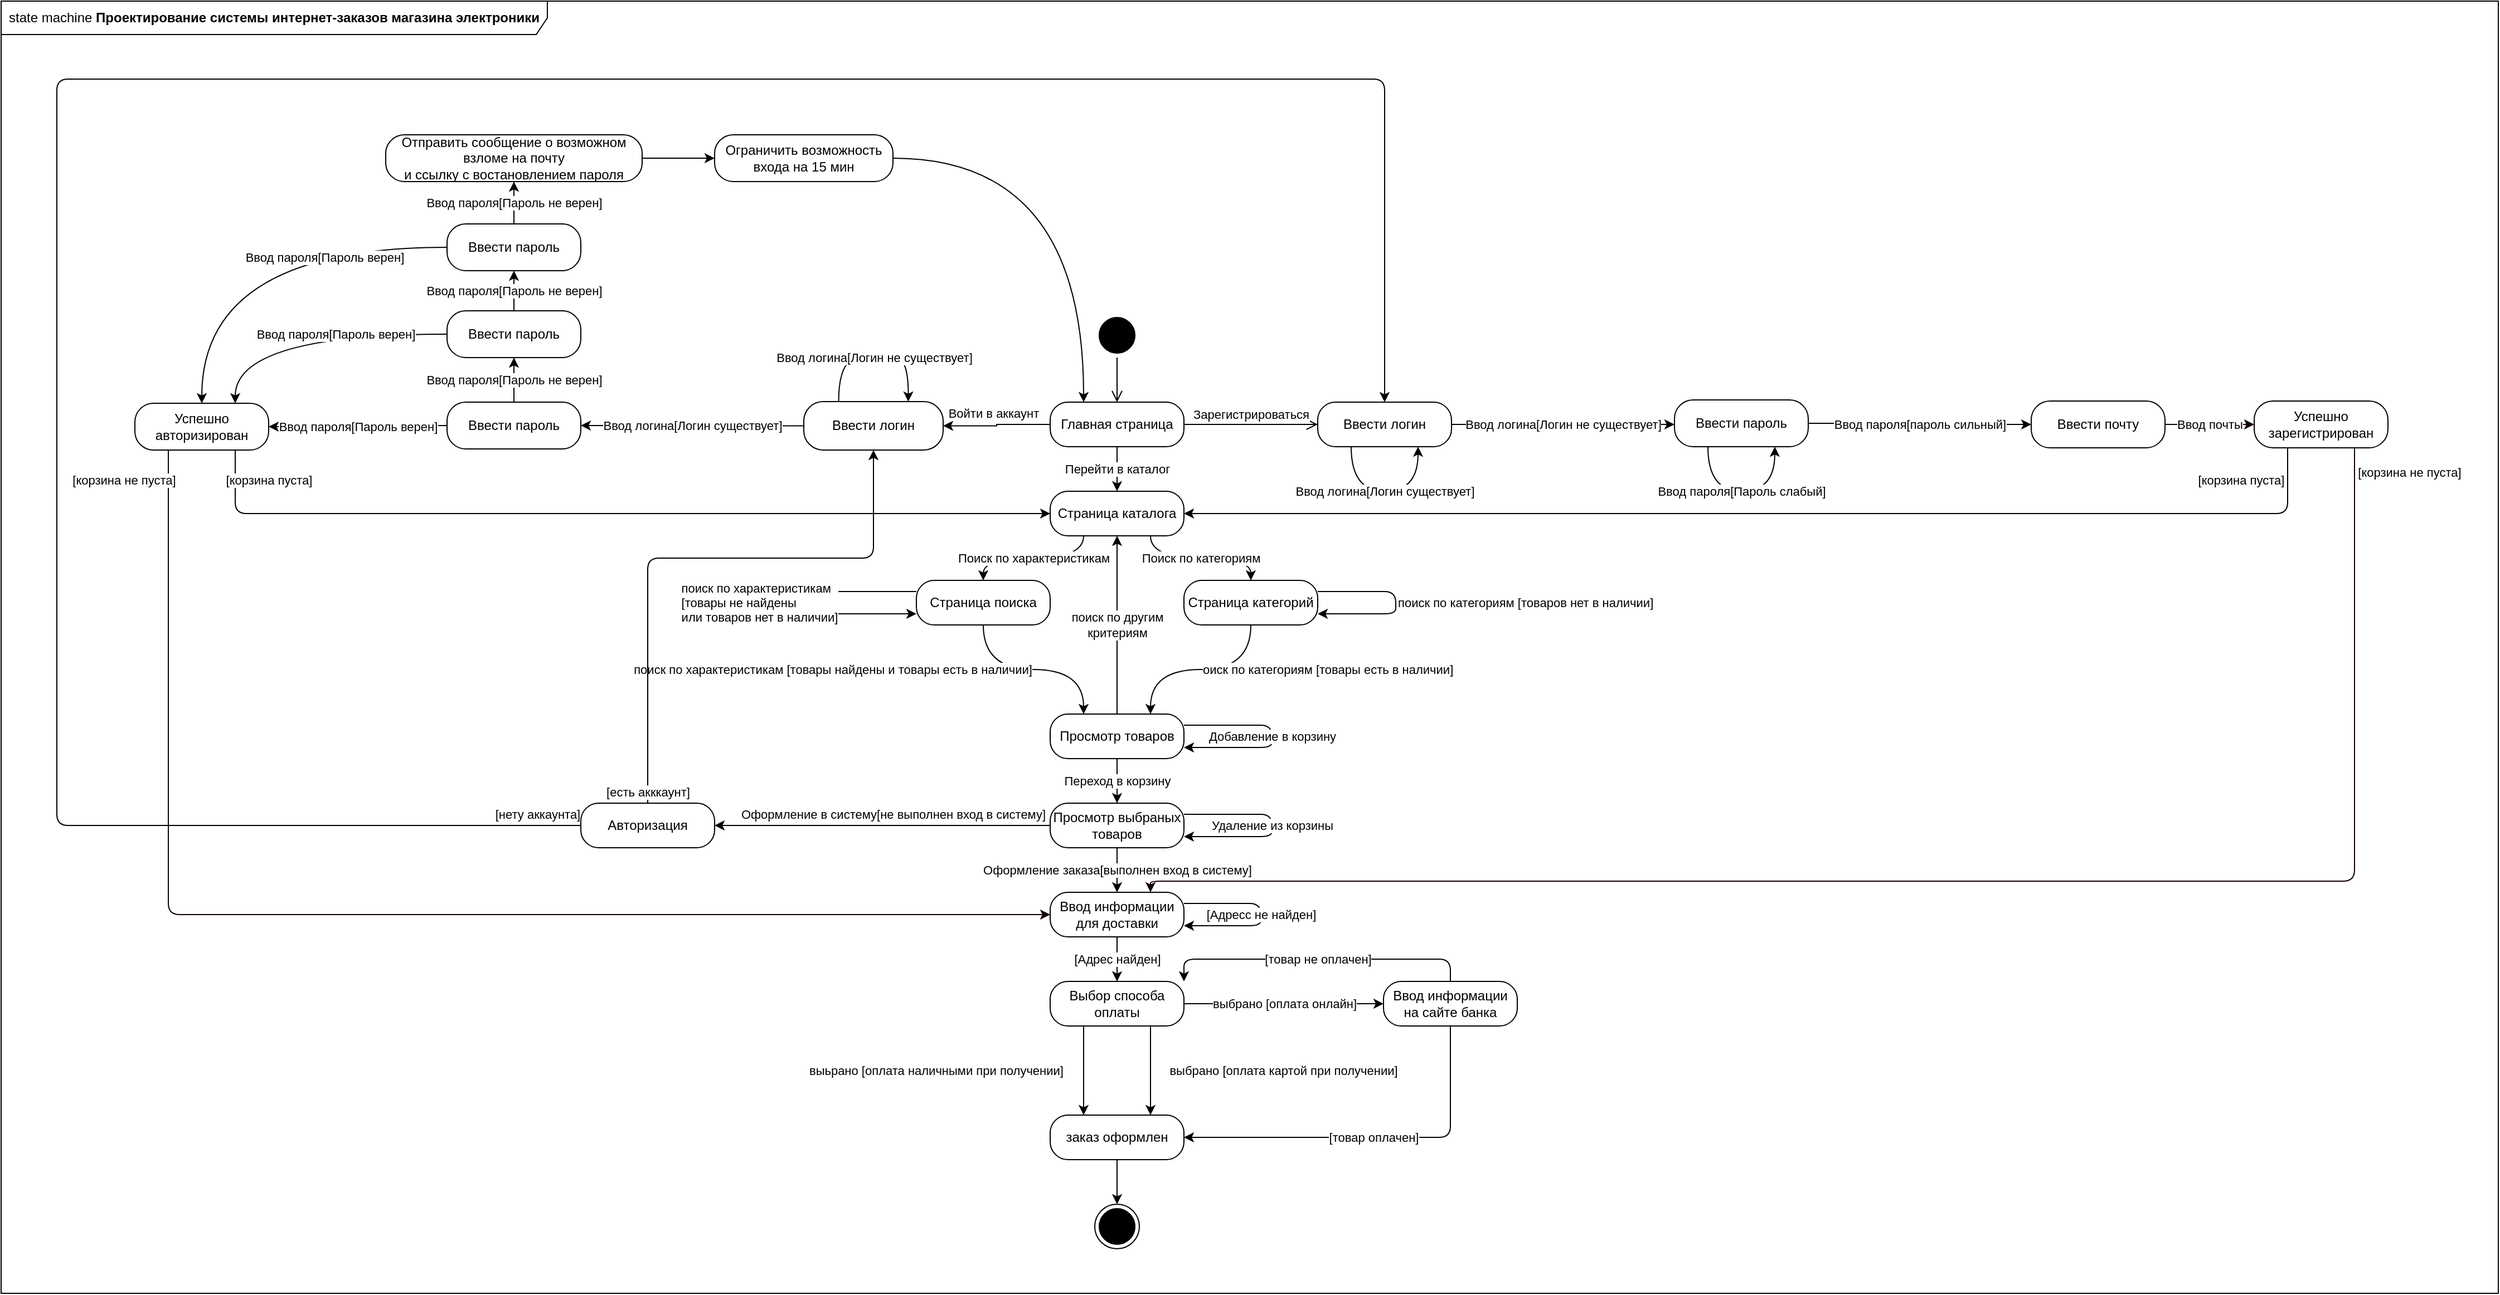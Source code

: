 <mxfile version="12.9.0" type="github">
  <diagram id="5Qrj_cHMlwDHXTjBdwBp" name="Page-1">
    <mxGraphModel dx="1993" dy="461" grid="1" gridSize="10" guides="1" tooltips="1" connect="1" arrows="1" fold="1" page="1" pageScale="1" pageWidth="1169" pageHeight="827" math="0" shadow="0">
      <root>
        <mxCell id="0" />
        <mxCell id="1" parent="0" />
        <mxCell id="nJWRNMLcpvSVmBtXkhhj-1" value="state machine &lt;b&gt;Проектирование системы интернет-заказов магазина электроники&lt;/b&gt; " style="shape=umlFrame;whiteSpace=wrap;html=1;width=490;height=30;" vertex="1" parent="1">
          <mxGeometry x="-680" y="80" width="2240" height="1160" as="geometry" />
        </mxCell>
        <mxCell id="1Fe0VKBd-OM9YCjam9Hl-1" value="П" style="ellipse;html=1;shape=startState;fillColor=#000000;" parent="1" vertex="1">
          <mxGeometry x="301" y="360" width="40" height="40" as="geometry" />
        </mxCell>
        <mxCell id="1Fe0VKBd-OM9YCjam9Hl-2" value="" style="edgeStyle=orthogonalEdgeStyle;html=1;verticalAlign=bottom;endArrow=open;endSize=8;" parent="1" source="1Fe0VKBd-OM9YCjam9Hl-1" target="1Fe0VKBd-OM9YCjam9Hl-15" edge="1">
          <mxGeometry relative="1" as="geometry">
            <mxPoint x="261" y="460" as="targetPoint" />
          </mxGeometry>
        </mxCell>
        <mxCell id="1Fe0VKBd-OM9YCjam9Hl-19" value="Войти в аккаунт" style="edgeStyle=orthogonalEdgeStyle;rounded=0;orthogonalLoop=1;jettySize=auto;html=1;exitX=0;exitY=0.5;exitDx=0;exitDy=0;entryX=1;entryY=0.5;entryDx=0;entryDy=0;" parent="1" source="1Fe0VKBd-OM9YCjam9Hl-15" target="1Fe0VKBd-OM9YCjam9Hl-17" edge="1">
          <mxGeometry x="-0.014" y="-10" relative="1" as="geometry">
            <mxPoint x="7" y="-10" as="offset" />
          </mxGeometry>
        </mxCell>
        <mxCell id="1Fe0VKBd-OM9YCjam9Hl-58" value="Перейти в каталог" style="edgeStyle=orthogonalEdgeStyle;curved=1;orthogonalLoop=1;jettySize=auto;html=1;exitX=0.5;exitY=1;exitDx=0;exitDy=0;entryX=0.5;entryY=0;entryDx=0;entryDy=0;" parent="1" source="1Fe0VKBd-OM9YCjam9Hl-15" target="1Fe0VKBd-OM9YCjam9Hl-57" edge="1">
          <mxGeometry relative="1" as="geometry" />
        </mxCell>
        <mxCell id="1Fe0VKBd-OM9YCjam9Hl-15" value="&lt;div&gt;Главная страница&lt;/div&gt;" style="rounded=1;whiteSpace=wrap;html=1;arcSize=40;" parent="1" vertex="1">
          <mxGeometry x="261" y="440" width="120" height="40" as="geometry" />
        </mxCell>
        <mxCell id="1Fe0VKBd-OM9YCjam9Hl-16" value="Зарегистрироваться" style="edgeStyle=orthogonalEdgeStyle;html=1;verticalAlign=bottom;endArrow=open;endSize=8;exitX=1;exitY=0.5;exitDx=0;exitDy=0;" parent="1" source="1Fe0VKBd-OM9YCjam9Hl-15" target="1Fe0VKBd-OM9YCjam9Hl-21" edge="1">
          <mxGeometry relative="1" as="geometry">
            <mxPoint x="421" y="460" as="targetPoint" />
          </mxGeometry>
        </mxCell>
        <mxCell id="1Fe0VKBd-OM9YCjam9Hl-24" value="Ввод логина[Логин не существует]" style="edgeStyle=orthogonalEdgeStyle;orthogonalLoop=1;jettySize=auto;html=1;exitX=0.25;exitY=0;exitDx=0;exitDy=0;entryX=0.75;entryY=0;entryDx=0;entryDy=0;curved=1;" parent="1" source="1Fe0VKBd-OM9YCjam9Hl-17" target="1Fe0VKBd-OM9YCjam9Hl-17" edge="1">
          <mxGeometry relative="1" as="geometry">
            <mxPoint x="401" y="290" as="targetPoint" />
            <Array as="points">
              <mxPoint x="110" y="400" />
              <mxPoint x="170" y="400" />
            </Array>
          </mxGeometry>
        </mxCell>
        <mxCell id="1Fe0VKBd-OM9YCjam9Hl-32" value="Ввод логина[Логин существует]" style="edgeStyle=orthogonalEdgeStyle;curved=1;orthogonalLoop=1;jettySize=auto;html=1;" parent="1" source="1Fe0VKBd-OM9YCjam9Hl-17" target="1Fe0VKBd-OM9YCjam9Hl-31" edge="1">
          <mxGeometry relative="1" as="geometry" />
        </mxCell>
        <mxCell id="1Fe0VKBd-OM9YCjam9Hl-17" value="Ввести логин" style="rounded=1;whiteSpace=wrap;html=1;arcSize=40;" parent="1" vertex="1">
          <mxGeometry x="40" y="439.5" width="125" height="43.5" as="geometry" />
        </mxCell>
        <mxCell id="1Fe0VKBd-OM9YCjam9Hl-38" value="Ввод пароля[Пароль верен]" style="edgeStyle=orthogonalEdgeStyle;curved=1;orthogonalLoop=1;jettySize=auto;html=1;" parent="1" source="1Fe0VKBd-OM9YCjam9Hl-31" target="1Fe0VKBd-OM9YCjam9Hl-37" edge="1">
          <mxGeometry relative="1" as="geometry" />
        </mxCell>
        <mxCell id="1Fe0VKBd-OM9YCjam9Hl-31" value="Ввести пароль" style="rounded=1;whiteSpace=wrap;html=1;arcSize=40;" parent="1" vertex="1">
          <mxGeometry x="-280" y="440" width="120" height="42" as="geometry" />
        </mxCell>
        <mxCell id="1Fe0VKBd-OM9YCjam9Hl-89" value="[корзина пуста]" style="edgeStyle=orthogonalEdgeStyle;orthogonalLoop=1;jettySize=auto;html=1;exitX=0.75;exitY=1;exitDx=0;exitDy=0;entryX=0;entryY=0.5;entryDx=0;entryDy=0;rounded=1;" parent="1" source="1Fe0VKBd-OM9YCjam9Hl-37" target="1Fe0VKBd-OM9YCjam9Hl-57" edge="1">
          <mxGeometry x="-0.779" y="30" relative="1" as="geometry">
            <mxPoint as="offset" />
          </mxGeometry>
        </mxCell>
        <mxCell id="1Fe0VKBd-OM9YCjam9Hl-117" value="[корзина не пуста]" style="edgeStyle=orthogonalEdgeStyle;rounded=1;orthogonalLoop=1;jettySize=auto;html=1;exitX=0.25;exitY=1;exitDx=0;exitDy=0;strokeColor=#120000;entryX=0;entryY=0.5;entryDx=0;entryDy=0;" parent="1" source="1Fe0VKBd-OM9YCjam9Hl-37" target="1Fe0VKBd-OM9YCjam9Hl-81" edge="1">
          <mxGeometry x="-0.955" y="-40" relative="1" as="geometry">
            <mxPoint as="offset" />
          </mxGeometry>
        </mxCell>
        <mxCell id="1Fe0VKBd-OM9YCjam9Hl-37" value="Успешно авторизирован" style="rounded=1;whiteSpace=wrap;html=1;arcSize=40;" parent="1" vertex="1">
          <mxGeometry x="-560" y="441" width="120" height="42" as="geometry" />
        </mxCell>
        <mxCell id="1Fe0VKBd-OM9YCjam9Hl-21" value="Ввести логин" style="rounded=1;whiteSpace=wrap;html=1;arcSize=40;" parent="1" vertex="1">
          <mxGeometry x="501.0" y="440" width="120" height="40" as="geometry" />
        </mxCell>
        <mxCell id="1Fe0VKBd-OM9YCjam9Hl-34" value="Ввод логина[Логин существует]" style="edgeStyle=orthogonalEdgeStyle;curved=1;orthogonalLoop=1;jettySize=auto;html=1;exitX=0.25;exitY=1;exitDx=0;exitDy=0;entryX=0.75;entryY=1;entryDx=0;entryDy=0;" parent="1" source="1Fe0VKBd-OM9YCjam9Hl-21" target="1Fe0VKBd-OM9YCjam9Hl-21" edge="1">
          <mxGeometry relative="1" as="geometry">
            <mxPoint x="461" y="530" as="sourcePoint" />
            <mxPoint x="661" y="530" as="targetPoint" />
            <Array as="points">
              <mxPoint x="531" y="520" />
              <mxPoint x="591" y="520" />
            </Array>
          </mxGeometry>
        </mxCell>
        <mxCell id="1Fe0VKBd-OM9YCjam9Hl-35" value="Ввод логина[Логин не существует]" style="edgeStyle=orthogonalEdgeStyle;orthogonalLoop=1;jettySize=auto;html=1;exitX=1;exitY=0.5;exitDx=0;exitDy=0;curved=1;" parent="1" source="1Fe0VKBd-OM9YCjam9Hl-21" edge="1">
          <mxGeometry relative="1" as="geometry">
            <mxPoint x="821" y="460" as="targetPoint" />
            <mxPoint x="751" y="510" as="sourcePoint" />
            <Array as="points">
              <mxPoint x="751" y="460" />
              <mxPoint x="751" y="460" />
            </Array>
          </mxGeometry>
        </mxCell>
        <mxCell id="1Fe0VKBd-OM9YCjam9Hl-55" value="Ввод пароля[пароль сильный]" style="edgeStyle=orthogonalEdgeStyle;curved=1;orthogonalLoop=1;jettySize=auto;html=1;" parent="1" source="1Fe0VKBd-OM9YCjam9Hl-36" target="1Fe0VKBd-OM9YCjam9Hl-54" edge="1">
          <mxGeometry relative="1" as="geometry" />
        </mxCell>
        <mxCell id="1Fe0VKBd-OM9YCjam9Hl-36" value="Ввести пароль" style="rounded=1;whiteSpace=wrap;html=1;arcSize=40;" parent="1" vertex="1">
          <mxGeometry x="821" y="438" width="120" height="42" as="geometry" />
        </mxCell>
        <mxCell id="1Fe0VKBd-OM9YCjam9Hl-60" value="[корзина пуста]" style="edgeStyle=orthogonalEdgeStyle;orthogonalLoop=1;jettySize=auto;html=1;entryX=1;entryY=0.5;entryDx=0;entryDy=0;rounded=1;exitX=0.25;exitY=1;exitDx=0;exitDy=0;" parent="1" source="1Fe0VKBd-OM9YCjam9Hl-119" target="1Fe0VKBd-OM9YCjam9Hl-57" edge="1">
          <mxGeometry x="-0.807" y="-30" relative="1" as="geometry">
            <mxPoint x="1171" y="530" as="sourcePoint" />
            <Array as="points">
              <mxPoint x="1371" y="540" />
            </Array>
            <mxPoint as="offset" />
          </mxGeometry>
        </mxCell>
        <mxCell id="1Fe0VKBd-OM9YCjam9Hl-118" value="[корзина не пуста]" style="edgeStyle=orthogonalEdgeStyle;rounded=1;orthogonalLoop=1;jettySize=auto;html=1;entryX=0.75;entryY=0;entryDx=0;entryDy=0;strokeColor=#120000;exitX=0.75;exitY=1;exitDx=0;exitDy=0;" parent="1" source="1Fe0VKBd-OM9YCjam9Hl-119" target="1Fe0VKBd-OM9YCjam9Hl-81" edge="1">
          <mxGeometry x="-0.97" y="49" relative="1" as="geometry">
            <mxPoint x="1231" y="520" as="sourcePoint" />
            <Array as="points">
              <mxPoint x="1431" y="870" />
              <mxPoint x="351" y="870" />
            </Array>
            <mxPoint as="offset" />
          </mxGeometry>
        </mxCell>
        <mxCell id="1Fe0VKBd-OM9YCjam9Hl-120" value="Ввод почты" style="edgeStyle=orthogonalEdgeStyle;rounded=1;orthogonalLoop=1;jettySize=auto;html=1;strokeColor=#120000;" parent="1" source="1Fe0VKBd-OM9YCjam9Hl-54" target="1Fe0VKBd-OM9YCjam9Hl-119" edge="1">
          <mxGeometry relative="1" as="geometry" />
        </mxCell>
        <mxCell id="1Fe0VKBd-OM9YCjam9Hl-54" value="Ввести почту" style="rounded=1;whiteSpace=wrap;html=1;arcSize=40;" parent="1" vertex="1">
          <mxGeometry x="1141" y="439" width="120" height="42" as="geometry" />
        </mxCell>
        <mxCell id="1Fe0VKBd-OM9YCjam9Hl-119" value="Успешно зарегистрирован" style="rounded=1;whiteSpace=wrap;html=1;arcSize=40;" parent="1" vertex="1">
          <mxGeometry x="1341" y="439" width="120" height="42" as="geometry" />
        </mxCell>
        <mxCell id="1Fe0VKBd-OM9YCjam9Hl-39" value="Ввод пароля[Пароль не верен]" style="edgeStyle=orthogonalEdgeStyle;curved=1;orthogonalLoop=1;jettySize=auto;html=1;exitX=0.5;exitY=0;exitDx=0;exitDy=0;entryX=0.5;entryY=1;entryDx=0;entryDy=0;" parent="1" source="1Fe0VKBd-OM9YCjam9Hl-31" target="1Fe0VKBd-OM9YCjam9Hl-40" edge="1">
          <mxGeometry relative="1" as="geometry">
            <mxPoint x="-300" y="329" as="sourcePoint" />
            <mxPoint x="-140" y="329" as="targetPoint" />
          </mxGeometry>
        </mxCell>
        <mxCell id="1Fe0VKBd-OM9YCjam9Hl-40" value="Ввести пароль" style="rounded=1;whiteSpace=wrap;html=1;arcSize=40;" parent="1" vertex="1">
          <mxGeometry x="-280" y="358" width="120" height="42" as="geometry" />
        </mxCell>
        <mxCell id="1Fe0VKBd-OM9YCjam9Hl-42" value="Ввод пароля[Пароль верен]" style="edgeStyle=orthogonalEdgeStyle;curved=1;orthogonalLoop=1;jettySize=auto;html=1;exitX=0;exitY=0.5;exitDx=0;exitDy=0;entryX=0.75;entryY=0;entryDx=0;entryDy=0;" parent="1" source="1Fe0VKBd-OM9YCjam9Hl-40" target="1Fe0VKBd-OM9YCjam9Hl-37" edge="1">
          <mxGeometry x="-0.206" relative="1" as="geometry">
            <mxPoint x="-160" y="379" as="sourcePoint" />
            <mxPoint x="-470" y="430" as="targetPoint" />
            <mxPoint as="offset" />
          </mxGeometry>
        </mxCell>
        <mxCell id="1Fe0VKBd-OM9YCjam9Hl-43" value="Ввод пароля[Пароль не верен]" style="edgeStyle=orthogonalEdgeStyle;curved=1;orthogonalLoop=1;jettySize=auto;html=1;entryX=0.5;entryY=1;entryDx=0;entryDy=0;exitX=0.5;exitY=0;exitDx=0;exitDy=0;" parent="1" source="1Fe0VKBd-OM9YCjam9Hl-40" target="1Fe0VKBd-OM9YCjam9Hl-44" edge="1">
          <mxGeometry relative="1" as="geometry">
            <mxPoint x="-310" y="229" as="sourcePoint" />
            <mxPoint x="-140" y="210" as="targetPoint" />
          </mxGeometry>
        </mxCell>
        <mxCell id="1Fe0VKBd-OM9YCjam9Hl-44" value="Ввести пароль" style="rounded=1;whiteSpace=wrap;html=1;arcSize=40;" parent="1" vertex="1">
          <mxGeometry x="-280" y="280" width="120" height="42" as="geometry" />
        </mxCell>
        <mxCell id="1Fe0VKBd-OM9YCjam9Hl-50" style="edgeStyle=orthogonalEdgeStyle;curved=1;orthogonalLoop=1;jettySize=auto;html=1;exitX=1;exitY=0.5;exitDx=0;exitDy=0;entryX=0;entryY=0.5;entryDx=0;entryDy=0;" parent="1" source="1Fe0VKBd-OM9YCjam9Hl-45" target="1Fe0VKBd-OM9YCjam9Hl-49" edge="1">
          <mxGeometry relative="1" as="geometry" />
        </mxCell>
        <mxCell id="1Fe0VKBd-OM9YCjam9Hl-45" value="&lt;div&gt;Отправить сообщение о возможном взломе на почту&lt;/div&gt;и ссылку с востановлением пароля" style="rounded=1;whiteSpace=wrap;html=1;arcSize=40;" parent="1" vertex="1">
          <mxGeometry x="-335" y="200" width="230" height="42" as="geometry" />
        </mxCell>
        <mxCell id="1Fe0VKBd-OM9YCjam9Hl-46" value="Ввод пароля[Пароль не верен]" style="edgeStyle=orthogonalEdgeStyle;curved=1;orthogonalLoop=1;jettySize=auto;html=1;entryX=0.5;entryY=1;entryDx=0;entryDy=0;exitX=0.5;exitY=0;exitDx=0;exitDy=0;" parent="1" source="1Fe0VKBd-OM9YCjam9Hl-44" target="1Fe0VKBd-OM9YCjam9Hl-45" edge="1">
          <mxGeometry relative="1" as="geometry">
            <mxPoint x="-310" y="249" as="sourcePoint" />
            <mxPoint x="-310" y="172" as="targetPoint" />
          </mxGeometry>
        </mxCell>
        <mxCell id="1Fe0VKBd-OM9YCjam9Hl-47" value="Ввод пароля[Пароль верен]" style="edgeStyle=orthogonalEdgeStyle;curved=1;orthogonalLoop=1;jettySize=auto;html=1;exitX=0;exitY=0.5;exitDx=0;exitDy=0;entryX=0.5;entryY=0;entryDx=0;entryDy=0;" parent="1" source="1Fe0VKBd-OM9YCjam9Hl-44" target="1Fe0VKBd-OM9YCjam9Hl-37" edge="1">
          <mxGeometry x="-0.389" y="9" relative="1" as="geometry">
            <mxPoint x="-250" y="270.0" as="sourcePoint" />
            <mxPoint x="-90" y="378.5" as="targetPoint" />
            <mxPoint as="offset" />
          </mxGeometry>
        </mxCell>
        <mxCell id="1Fe0VKBd-OM9YCjam9Hl-88" style="edgeStyle=orthogonalEdgeStyle;orthogonalLoop=1;jettySize=auto;html=1;exitX=1;exitY=0.5;exitDx=0;exitDy=0;entryX=0.25;entryY=0;entryDx=0;entryDy=0;curved=1;" parent="1" source="1Fe0VKBd-OM9YCjam9Hl-49" target="1Fe0VKBd-OM9YCjam9Hl-15" edge="1">
          <mxGeometry relative="1" as="geometry" />
        </mxCell>
        <mxCell id="1Fe0VKBd-OM9YCjam9Hl-49" value="Ограничить возможность входа на 15 мин" style="rounded=1;whiteSpace=wrap;html=1;arcSize=40;" parent="1" vertex="1">
          <mxGeometry x="-40" y="200" width="160" height="42" as="geometry" />
        </mxCell>
        <mxCell id="1Fe0VKBd-OM9YCjam9Hl-53" value="Ввод пароля[Пароль слабый]" style="edgeStyle=orthogonalEdgeStyle;curved=1;orthogonalLoop=1;jettySize=auto;html=1;entryX=0.75;entryY=1;entryDx=0;entryDy=0;exitX=0.25;exitY=1;exitDx=0;exitDy=0;" parent="1" source="1Fe0VKBd-OM9YCjam9Hl-36" target="1Fe0VKBd-OM9YCjam9Hl-36" edge="1">
          <mxGeometry relative="1" as="geometry">
            <mxPoint x="851" y="540" as="sourcePoint" />
            <mxPoint x="601" y="490" as="targetPoint" />
            <Array as="points">
              <mxPoint x="851" y="520" />
              <mxPoint x="911" y="520" />
            </Array>
          </mxGeometry>
        </mxCell>
        <mxCell id="1Fe0VKBd-OM9YCjam9Hl-66" value="Поиск по характеристикам" style="edgeStyle=orthogonalEdgeStyle;orthogonalLoop=1;jettySize=auto;html=1;exitX=0.25;exitY=1;exitDx=0;exitDy=0;entryX=0.5;entryY=0;entryDx=0;entryDy=0;curved=1;" parent="1" source="1Fe0VKBd-OM9YCjam9Hl-57" target="1Fe0VKBd-OM9YCjam9Hl-65" edge="1">
          <mxGeometry relative="1" as="geometry" />
        </mxCell>
        <mxCell id="1Fe0VKBd-OM9YCjam9Hl-69" value="Поиск по категориям" style="edgeStyle=orthogonalEdgeStyle;curved=1;orthogonalLoop=1;jettySize=auto;html=1;exitX=0.75;exitY=1;exitDx=0;exitDy=0;entryX=0.5;entryY=0;entryDx=0;entryDy=0;" parent="1" source="1Fe0VKBd-OM9YCjam9Hl-57" target="1Fe0VKBd-OM9YCjam9Hl-63" edge="1">
          <mxGeometry relative="1" as="geometry" />
        </mxCell>
        <mxCell id="1Fe0VKBd-OM9YCjam9Hl-57" value="Страница каталога" style="rounded=1;whiteSpace=wrap;html=1;arcSize=40;" parent="1" vertex="1">
          <mxGeometry x="261" y="520" width="120" height="40" as="geometry" />
        </mxCell>
        <mxCell id="1Fe0VKBd-OM9YCjam9Hl-72" value="&lt;div align=&quot;left&quot;&gt;оиск по категориям [товары есть в наличии]&lt;/div&gt;" style="edgeStyle=orthogonalEdgeStyle;curved=1;orthogonalLoop=1;jettySize=auto;html=1;exitX=0.5;exitY=1;exitDx=0;exitDy=0;entryX=0.75;entryY=0;entryDx=0;entryDy=0;align=left;" parent="1" source="1Fe0VKBd-OM9YCjam9Hl-63" target="1Fe0VKBd-OM9YCjam9Hl-70" edge="1">
          <mxGeometry relative="1" as="geometry" />
        </mxCell>
        <mxCell id="1Fe0VKBd-OM9YCjam9Hl-73" value="&lt;div align=&quot;left&quot;&gt;поиск по категориям [товаров нет в наличии]&lt;/div&gt;" style="edgeStyle=orthogonalEdgeStyle;orthogonalLoop=1;jettySize=auto;html=1;exitX=1;exitY=0.25;exitDx=0;exitDy=0;entryX=1;entryY=0.75;entryDx=0;entryDy=0;rounded=1;align=left;" parent="1" source="1Fe0VKBd-OM9YCjam9Hl-63" target="1Fe0VKBd-OM9YCjam9Hl-63" edge="1">
          <mxGeometry relative="1" as="geometry">
            <mxPoint x="561" y="630" as="targetPoint" />
            <Array as="points">
              <mxPoint x="571" y="610" />
              <mxPoint x="571" y="630" />
            </Array>
          </mxGeometry>
        </mxCell>
        <mxCell id="1Fe0VKBd-OM9YCjam9Hl-63" value="Страница категорий" style="rounded=1;whiteSpace=wrap;html=1;arcSize=40;" parent="1" vertex="1">
          <mxGeometry x="381" y="600" width="120" height="40" as="geometry" />
        </mxCell>
        <mxCell id="1Fe0VKBd-OM9YCjam9Hl-71" value="&lt;div align=&quot;right&quot;&gt;поиск по характеристикам [товары найдены и товары есть в наличии]&lt;/div&gt;" style="edgeStyle=orthogonalEdgeStyle;curved=1;orthogonalLoop=1;jettySize=auto;html=1;entryX=0.25;entryY=0;entryDx=0;entryDy=0;align=right;" parent="1" source="1Fe0VKBd-OM9YCjam9Hl-65" target="1Fe0VKBd-OM9YCjam9Hl-70" edge="1">
          <mxGeometry relative="1" as="geometry" />
        </mxCell>
        <mxCell id="1Fe0VKBd-OM9YCjam9Hl-65" value="Страница поиска" style="rounded=1;whiteSpace=wrap;html=1;arcSize=40;" parent="1" vertex="1">
          <mxGeometry x="141" y="600" width="120" height="40" as="geometry" />
        </mxCell>
        <mxCell id="1Fe0VKBd-OM9YCjam9Hl-78" value="Переход в корзину" style="edgeStyle=orthogonalEdgeStyle;curved=1;orthogonalLoop=1;jettySize=auto;html=1;" parent="1" source="1Fe0VKBd-OM9YCjam9Hl-70" target="1Fe0VKBd-OM9YCjam9Hl-77" edge="1">
          <mxGeometry relative="1" as="geometry" />
        </mxCell>
        <mxCell id="1Fe0VKBd-OM9YCjam9Hl-79" value="Добавление в корзину" style="edgeStyle=orthogonalEdgeStyle;orthogonalLoop=1;jettySize=auto;html=1;exitX=1;exitY=0.25;exitDx=0;exitDy=0;entryX=1;entryY=0.75;entryDx=0;entryDy=0;rounded=1;" parent="1" source="1Fe0VKBd-OM9YCjam9Hl-70" target="1Fe0VKBd-OM9YCjam9Hl-70" edge="1">
          <mxGeometry relative="1" as="geometry">
            <mxPoint x="460" y="730.167" as="targetPoint" />
            <Array as="points">
              <mxPoint x="460" y="730" />
              <mxPoint x="460" y="750" />
            </Array>
          </mxGeometry>
        </mxCell>
        <mxCell id="1Fe0VKBd-OM9YCjam9Hl-107" value="поиск по другим&lt;br&gt;критериям" style="edgeStyle=orthogonalEdgeStyle;rounded=1;orthogonalLoop=1;jettySize=auto;html=1;exitX=0.5;exitY=0;exitDx=0;exitDy=0;entryX=0.5;entryY=1;entryDx=0;entryDy=0;" parent="1" source="1Fe0VKBd-OM9YCjam9Hl-70" target="1Fe0VKBd-OM9YCjam9Hl-57" edge="1">
          <mxGeometry relative="1" as="geometry" />
        </mxCell>
        <mxCell id="1Fe0VKBd-OM9YCjam9Hl-70" value="Просмотр товаров" style="rounded=1;whiteSpace=wrap;html=1;arcSize=40;" parent="1" vertex="1">
          <mxGeometry x="261" y="720" width="120" height="40" as="geometry" />
        </mxCell>
        <mxCell id="1Fe0VKBd-OM9YCjam9Hl-82" value="Оформление заказа[выполнен вход в систему]" style="edgeStyle=orthogonalEdgeStyle;curved=1;orthogonalLoop=1;jettySize=auto;html=1;" parent="1" source="1Fe0VKBd-OM9YCjam9Hl-77" target="1Fe0VKBd-OM9YCjam9Hl-81" edge="1">
          <mxGeometry relative="1" as="geometry" />
        </mxCell>
        <mxCell id="1Fe0VKBd-OM9YCjam9Hl-85" value="Оформление в систему[не выполнен вход в систему]" style="edgeStyle=orthogonalEdgeStyle;rounded=1;orthogonalLoop=1;jettySize=auto;html=1;exitX=0;exitY=0.5;exitDx=0;exitDy=0;entryX=1;entryY=0.5;entryDx=0;entryDy=0;" parent="1" source="1Fe0VKBd-OM9YCjam9Hl-77" target="1Fe0VKBd-OM9YCjam9Hl-90" edge="1">
          <mxGeometry x="-0.063" y="-10" relative="1" as="geometry">
            <mxPoint y="820" as="targetPoint" />
            <Array as="points" />
            <mxPoint as="offset" />
          </mxGeometry>
        </mxCell>
        <mxCell id="1Fe0VKBd-OM9YCjam9Hl-77" value="Просмотр выбраных товаров" style="rounded=1;whiteSpace=wrap;html=1;arcSize=40;" parent="1" vertex="1">
          <mxGeometry x="261" y="800" width="120" height="40" as="geometry" />
        </mxCell>
        <mxCell id="1Fe0VKBd-OM9YCjam9Hl-97" value="[Адресс не найден]" style="edgeStyle=orthogonalEdgeStyle;rounded=1;orthogonalLoop=1;jettySize=auto;html=1;exitX=1;exitY=0.25;exitDx=0;exitDy=0;entryX=1;entryY=0.75;entryDx=0;entryDy=0;" parent="1" source="1Fe0VKBd-OM9YCjam9Hl-81" target="1Fe0VKBd-OM9YCjam9Hl-81" edge="1">
          <mxGeometry relative="1" as="geometry">
            <mxPoint x="461" y="900" as="targetPoint" />
            <Array as="points">
              <mxPoint x="450" y="890" />
              <mxPoint x="450" y="910" />
            </Array>
          </mxGeometry>
        </mxCell>
        <mxCell id="1Fe0VKBd-OM9YCjam9Hl-100" value="[Адрес найден]" style="edgeStyle=orthogonalEdgeStyle;rounded=1;orthogonalLoop=1;jettySize=auto;html=1;" parent="1" source="1Fe0VKBd-OM9YCjam9Hl-81" target="1Fe0VKBd-OM9YCjam9Hl-99" edge="1">
          <mxGeometry relative="1" as="geometry" />
        </mxCell>
        <mxCell id="1Fe0VKBd-OM9YCjam9Hl-81" value="Ввод информации для доставки" style="rounded=1;whiteSpace=wrap;html=1;arcSize=40;" parent="1" vertex="1">
          <mxGeometry x="261" y="880" width="120" height="40" as="geometry" />
        </mxCell>
        <mxCell id="1Fe0VKBd-OM9YCjam9Hl-102" value="выбрано [оплата онлайн]" style="edgeStyle=orthogonalEdgeStyle;rounded=1;orthogonalLoop=1;jettySize=auto;html=1;" parent="1" source="1Fe0VKBd-OM9YCjam9Hl-99" target="1Fe0VKBd-OM9YCjam9Hl-101" edge="1">
          <mxGeometry relative="1" as="geometry" />
        </mxCell>
        <mxCell id="1Fe0VKBd-OM9YCjam9Hl-104" value="&lt;div align=&quot;left&quot;&gt;выбрано [оплата картой при получении]&lt;br&gt;&lt;/div&gt;" style="edgeStyle=orthogonalEdgeStyle;rounded=1;orthogonalLoop=1;jettySize=auto;html=1;exitX=0.75;exitY=1;exitDx=0;exitDy=0;entryX=0.75;entryY=0;entryDx=0;entryDy=0;" parent="1" source="1Fe0VKBd-OM9YCjam9Hl-99" target="1Fe0VKBd-OM9YCjam9Hl-103" edge="1">
          <mxGeometry y="119" relative="1" as="geometry">
            <mxPoint as="offset" />
          </mxGeometry>
        </mxCell>
        <mxCell id="1Fe0VKBd-OM9YCjam9Hl-106" value="выьрано [оплата наличными при получении]&amp;nbsp; " style="edgeStyle=orthogonalEdgeStyle;rounded=1;orthogonalLoop=1;jettySize=auto;html=1;entryX=0.25;entryY=0;entryDx=0;entryDy=0;exitX=0.25;exitY=1;exitDx=0;exitDy=0;" parent="1" source="1Fe0VKBd-OM9YCjam9Hl-99" target="1Fe0VKBd-OM9YCjam9Hl-103" edge="1">
          <mxGeometry y="-131" relative="1" as="geometry">
            <mxPoint x="70" y="980" as="targetPoint" />
            <mxPoint as="offset" />
          </mxGeometry>
        </mxCell>
        <mxCell id="1Fe0VKBd-OM9YCjam9Hl-99" value="Выбор способа оплаты" style="rounded=1;whiteSpace=wrap;html=1;arcSize=40;" parent="1" vertex="1">
          <mxGeometry x="261" y="960" width="120" height="40" as="geometry" />
        </mxCell>
        <mxCell id="1Fe0VKBd-OM9YCjam9Hl-115" value="" style="edgeStyle=orthogonalEdgeStyle;rounded=1;orthogonalLoop=1;jettySize=auto;html=1;entryX=0.5;entryY=0;entryDx=0;entryDy=0;" parent="1" source="1Fe0VKBd-OM9YCjam9Hl-103" target="1Fe0VKBd-OM9YCjam9Hl-116" edge="1">
          <mxGeometry relative="1" as="geometry">
            <mxPoint x="321" y="1160" as="targetPoint" />
          </mxGeometry>
        </mxCell>
        <mxCell id="1Fe0VKBd-OM9YCjam9Hl-103" value="заказ оформлен" style="rounded=1;whiteSpace=wrap;html=1;arcSize=40;" parent="1" vertex="1">
          <mxGeometry x="261" y="1080" width="120" height="40" as="geometry" />
        </mxCell>
        <mxCell id="1Fe0VKBd-OM9YCjam9Hl-109" value="[товар оплачен]" style="edgeStyle=orthogonalEdgeStyle;rounded=1;orthogonalLoop=1;jettySize=auto;html=1;exitX=0.5;exitY=1;exitDx=0;exitDy=0;entryX=1;entryY=0.5;entryDx=0;entryDy=0;" parent="1" source="1Fe0VKBd-OM9YCjam9Hl-101" target="1Fe0VKBd-OM9YCjam9Hl-103" edge="1">
          <mxGeometry relative="1" as="geometry" />
        </mxCell>
        <mxCell id="1Fe0VKBd-OM9YCjam9Hl-110" value="[товар не оплачен]" style="edgeStyle=orthogonalEdgeStyle;rounded=1;orthogonalLoop=1;jettySize=auto;html=1;exitX=0.5;exitY=0;exitDx=0;exitDy=0;entryX=1;entryY=0;entryDx=0;entryDy=0;" parent="1" source="1Fe0VKBd-OM9YCjam9Hl-101" target="1Fe0VKBd-OM9YCjam9Hl-99" edge="1">
          <mxGeometry relative="1" as="geometry" />
        </mxCell>
        <mxCell id="1Fe0VKBd-OM9YCjam9Hl-101" value="Ввод информации на сайте банка" style="rounded=1;whiteSpace=wrap;html=1;arcSize=40;" parent="1" vertex="1">
          <mxGeometry x="560" y="960" width="120" height="40" as="geometry" />
        </mxCell>
        <mxCell id="1Fe0VKBd-OM9YCjam9Hl-74" value="&lt;div align=&quot;left&quot;&gt;поиск по характеристикам&lt;br&gt;[товары не найдены&lt;br&gt;&lt;/div&gt;или товаров нет в наличии]" style="edgeStyle=orthogonalEdgeStyle;orthogonalLoop=1;jettySize=auto;html=1;exitX=0;exitY=0.25;exitDx=0;exitDy=0;entryX=0;entryY=0.75;entryDx=0;entryDy=0;rounded=1;" parent="1" source="1Fe0VKBd-OM9YCjam9Hl-65" target="1Fe0VKBd-OM9YCjam9Hl-65" edge="1">
          <mxGeometry x="0.111" y="62" relative="1" as="geometry">
            <mxPoint x="41" y="620" as="targetPoint" />
            <mxPoint x="41" y="600" as="sourcePoint" />
            <Array as="points">
              <mxPoint x="61" y="610" />
              <mxPoint x="61" y="630" />
            </Array>
            <mxPoint x="-61" y="52" as="offset" />
          </mxGeometry>
        </mxCell>
        <mxCell id="1Fe0VKBd-OM9YCjam9Hl-80" value="Удаление из корзины" style="edgeStyle=orthogonalEdgeStyle;orthogonalLoop=1;jettySize=auto;html=1;entryX=1;entryY=0.75;entryDx=0;entryDy=0;exitX=1;exitY=0.25;exitDx=0;exitDy=0;rounded=1;" parent="1" source="1Fe0VKBd-OM9YCjam9Hl-77" target="1Fe0VKBd-OM9YCjam9Hl-77" edge="1">
          <mxGeometry relative="1" as="geometry">
            <mxPoint x="391" y="760" as="targetPoint" />
            <mxPoint x="381" y="790" as="sourcePoint" />
            <Array as="points">
              <mxPoint x="460" y="810" />
              <mxPoint x="460" y="830" />
            </Array>
          </mxGeometry>
        </mxCell>
        <mxCell id="1Fe0VKBd-OM9YCjam9Hl-92" value="[есть акккаунт]" style="edgeStyle=orthogonalEdgeStyle;rounded=1;orthogonalLoop=1;jettySize=auto;html=1;entryX=0.5;entryY=1;entryDx=0;entryDy=0;" parent="1" source="1Fe0VKBd-OM9YCjam9Hl-90" target="1Fe0VKBd-OM9YCjam9Hl-17" edge="1">
          <mxGeometry x="-0.962" relative="1" as="geometry">
            <mxPoint x="-100" y="720" as="targetPoint" />
            <Array as="points">
              <mxPoint x="-100" y="580" />
              <mxPoint x="103" y="580" />
            </Array>
            <mxPoint as="offset" />
          </mxGeometry>
        </mxCell>
        <mxCell id="1Fe0VKBd-OM9YCjam9Hl-94" value="[нету аккаунта]" style="edgeStyle=orthogonalEdgeStyle;rounded=1;orthogonalLoop=1;jettySize=auto;html=1;entryX=0.5;entryY=0;entryDx=0;entryDy=0;" parent="1" source="1Fe0VKBd-OM9YCjam9Hl-90" target="1Fe0VKBd-OM9YCjam9Hl-21" edge="1">
          <mxGeometry x="-0.97" y="-10" relative="1" as="geometry">
            <mxPoint x="-240" y="820" as="targetPoint" />
            <Array as="points">
              <mxPoint x="-630" y="820" />
              <mxPoint x="-630" y="150" />
              <mxPoint x="561" y="150" />
            </Array>
            <mxPoint as="offset" />
          </mxGeometry>
        </mxCell>
        <mxCell id="1Fe0VKBd-OM9YCjam9Hl-90" value="Авторизация" style="rounded=1;whiteSpace=wrap;html=1;arcSize=40;" parent="1" vertex="1">
          <mxGeometry x="-160" y="800" width="120" height="40" as="geometry" />
        </mxCell>
        <mxCell id="1Fe0VKBd-OM9YCjam9Hl-116" value="" style="ellipse;html=1;shape=endState;fillColor=#000000;" parent="1" vertex="1">
          <mxGeometry x="301" y="1160" width="40" height="40" as="geometry" />
        </mxCell>
      </root>
    </mxGraphModel>
  </diagram>
</mxfile>
